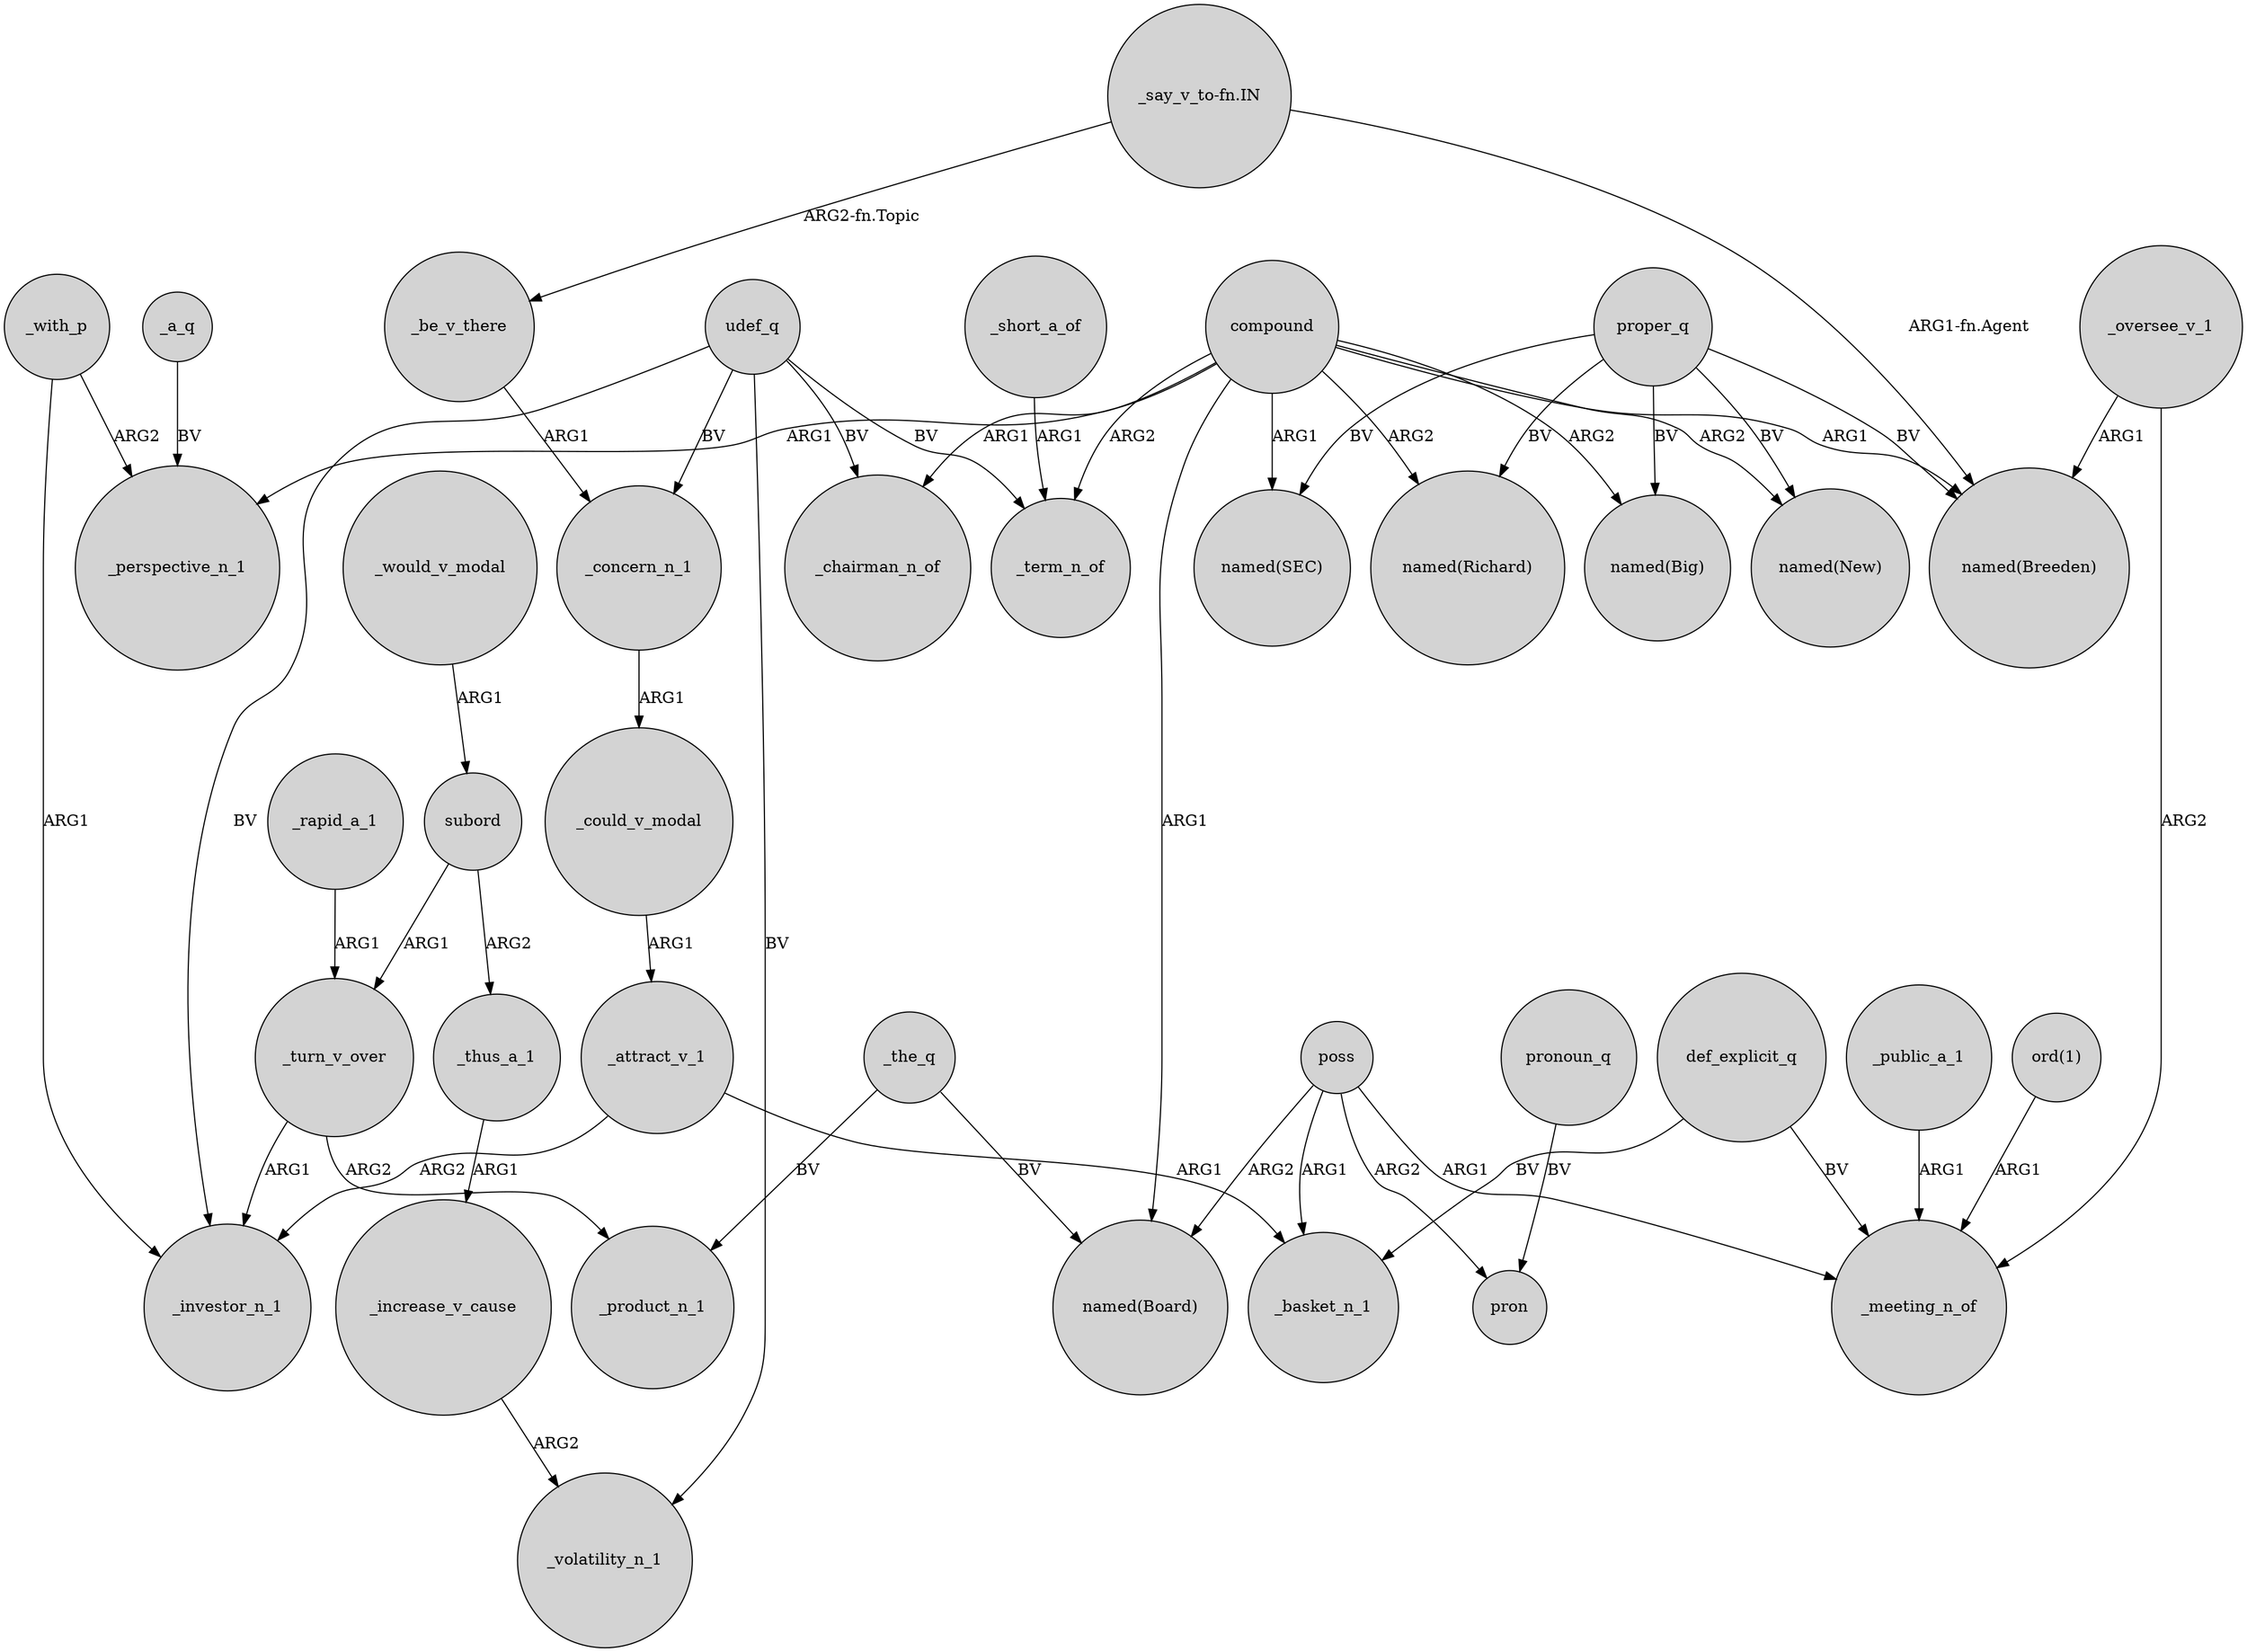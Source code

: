 digraph {
	node [shape=circle style=filled]
	_attract_v_1 -> _investor_n_1 [label=ARG2]
	_the_q -> "named(Board)" [label=BV]
	_turn_v_over -> _product_n_1 [label=ARG2]
	_rapid_a_1 -> _turn_v_over [label=ARG1]
	_with_p -> _perspective_n_1 [label=ARG2]
	compound -> "named(New)" [label=ARG2]
	compound -> _chairman_n_of [label=ARG1]
	poss -> pron [label=ARG2]
	udef_q -> _volatility_n_1 [label=BV]
	compound -> "named(SEC)" [label=ARG1]
	udef_q -> _investor_n_1 [label=BV]
	compound -> _term_n_of [label=ARG2]
	subord -> _thus_a_1 [label=ARG2]
	proper_q -> "named(New)" [label=BV]
	def_explicit_q -> _meeting_n_of [label=BV]
	compound -> "named(Richard)" [label=ARG2]
	_short_a_of -> _term_n_of [label=ARG1]
	compound -> _perspective_n_1 [label=ARG1]
	_with_p -> _investor_n_1 [label=ARG1]
	_oversee_v_1 -> _meeting_n_of [label=ARG2]
	_thus_a_1 -> _increase_v_cause [label=ARG1]
	_oversee_v_1 -> "named(Breeden)" [label=ARG1]
	_increase_v_cause -> _volatility_n_1 [label=ARG2]
	poss -> "named(Board)" [label=ARG2]
	_attract_v_1 -> _basket_n_1 [label=ARG1]
	_would_v_modal -> subord [label=ARG1]
	_could_v_modal -> _attract_v_1 [label=ARG1]
	subord -> _turn_v_over [label=ARG1]
	_a_q -> _perspective_n_1 [label=BV]
	udef_q -> _chairman_n_of [label=BV]
	_public_a_1 -> _meeting_n_of [label=ARG1]
	pronoun_q -> pron [label=BV]
	_turn_v_over -> _investor_n_1 [label=ARG1]
	compound -> "named(Board)" [label=ARG1]
	proper_q -> "named(Richard)" [label=BV]
	proper_q -> "named(SEC)" [label=BV]
	_be_v_there -> _concern_n_1 [label=ARG1]
	udef_q -> _concern_n_1 [label=BV]
	poss -> _basket_n_1 [label=ARG1]
	"_say_v_to-fn.IN" -> _be_v_there [label="ARG2-fn.Topic"]
	udef_q -> _term_n_of [label=BV]
	def_explicit_q -> _basket_n_1 [label=BV]
	"_say_v_to-fn.IN" -> "named(Breeden)" [label="ARG1-fn.Agent"]
	_the_q -> _product_n_1 [label=BV]
	_concern_n_1 -> _could_v_modal [label=ARG1]
	proper_q -> "named(Breeden)" [label=BV]
	poss -> _meeting_n_of [label=ARG1]
	compound -> "named(Big)" [label=ARG2]
	compound -> "named(Breeden)" [label=ARG1]
	"ord(1)" -> _meeting_n_of [label=ARG1]
	proper_q -> "named(Big)" [label=BV]
}
